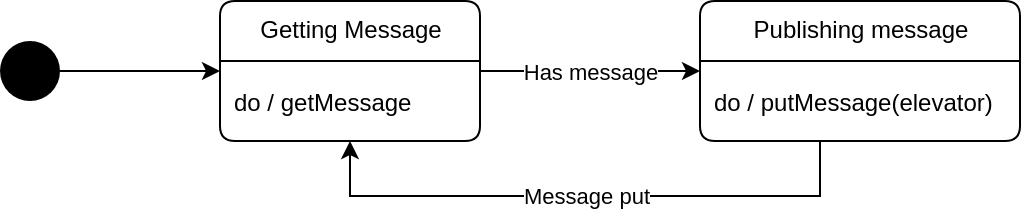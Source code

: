 <mxfile>
    <diagram id="Sw-PDW_Aij7HYwTYgLVb" name="Page-1">
        <mxGraphModel dx="924" dy="418" grid="1" gridSize="10" guides="1" tooltips="1" connect="1" arrows="1" fold="1" page="1" pageScale="1" pageWidth="850" pageHeight="1100" background="#FFFFFF" math="0" shadow="0">
            <root>
                <mxCell id="0"/>
                <mxCell id="1" parent="0"/>
                <mxCell id="2" value="Has message" style="edgeStyle=orthogonalEdgeStyle;rounded=0;orthogonalLoop=1;jettySize=auto;html=1;entryX=0;entryY=0.5;entryDx=0;entryDy=0;startSize=30;" parent="1" source="3" target="8" edge="1">
                    <mxGeometry relative="1" as="geometry"/>
                </mxCell>
                <mxCell id="3" value="Getting Message" style="swimlane;fontStyle=0;align=center;verticalAlign=top;childLayout=stackLayout;horizontal=1;startSize=30;horizontalStack=0;resizeParent=1;resizeParentMax=0;resizeLast=0;collapsible=0;marginBottom=0;html=1;rounded=1;absoluteArcSize=1;arcSize=15;glass=0;backgroundOutline=0;" parent="1" vertex="1">
                    <mxGeometry x="170" y="192.5" width="130" height="70" as="geometry"/>
                </mxCell>
                <mxCell id="4" value="do / getMessage" style="fillColor=none;strokeColor=none;align=left;verticalAlign=middle;spacingLeft=5;" parent="3" vertex="1">
                    <mxGeometry y="30" width="130" height="40" as="geometry"/>
                </mxCell>
                <mxCell id="6" value="" style="edgeStyle=orthogonalEdgeStyle;rounded=0;orthogonalLoop=1;jettySize=auto;html=1;entryX=0;entryY=0.5;entryDx=0;entryDy=0;" parent="1" source="7" target="3" edge="1">
                    <mxGeometry relative="1" as="geometry">
                        <mxPoint x="160" y="227.524" as="targetPoint"/>
                    </mxGeometry>
                </mxCell>
                <mxCell id="7" value="" style="ellipse;fillColor=#000000;strokeColor=none;" parent="1" vertex="1">
                    <mxGeometry x="60" y="212.5" width="30" height="30" as="geometry"/>
                </mxCell>
                <mxCell id="8" value="Publishing message" style="swimlane;fontStyle=0;align=center;verticalAlign=top;childLayout=stackLayout;horizontal=1;startSize=30;horizontalStack=0;resizeParent=1;resizeParentMax=0;resizeLast=0;collapsible=0;marginBottom=0;html=1;rounded=1;absoluteArcSize=1;arcSize=15;glass=0;backgroundOutline=0;" parent="1" vertex="1">
                    <mxGeometry x="410" y="192.5" width="160" height="70" as="geometry"/>
                </mxCell>
                <mxCell id="9" value="do / putMessage(elevator)" style="fillColor=none;strokeColor=none;align=left;verticalAlign=middle;spacingLeft=5;" parent="8" vertex="1">
                    <mxGeometry y="30" width="160" height="40" as="geometry"/>
                </mxCell>
                <mxCell id="10" value="Message put" style="edgeStyle=orthogonalEdgeStyle;rounded=0;orthogonalLoop=1;jettySize=auto;html=1;entryX=0.5;entryY=1;entryDx=0;entryDy=0;startSize=30;" parent="1" source="9" target="4" edge="1">
                    <mxGeometry relative="1" as="geometry">
                        <Array as="points">
                            <mxPoint x="470" y="290"/>
                            <mxPoint x="235" y="290"/>
                        </Array>
                    </mxGeometry>
                </mxCell>
            </root>
        </mxGraphModel>
    </diagram>
</mxfile>